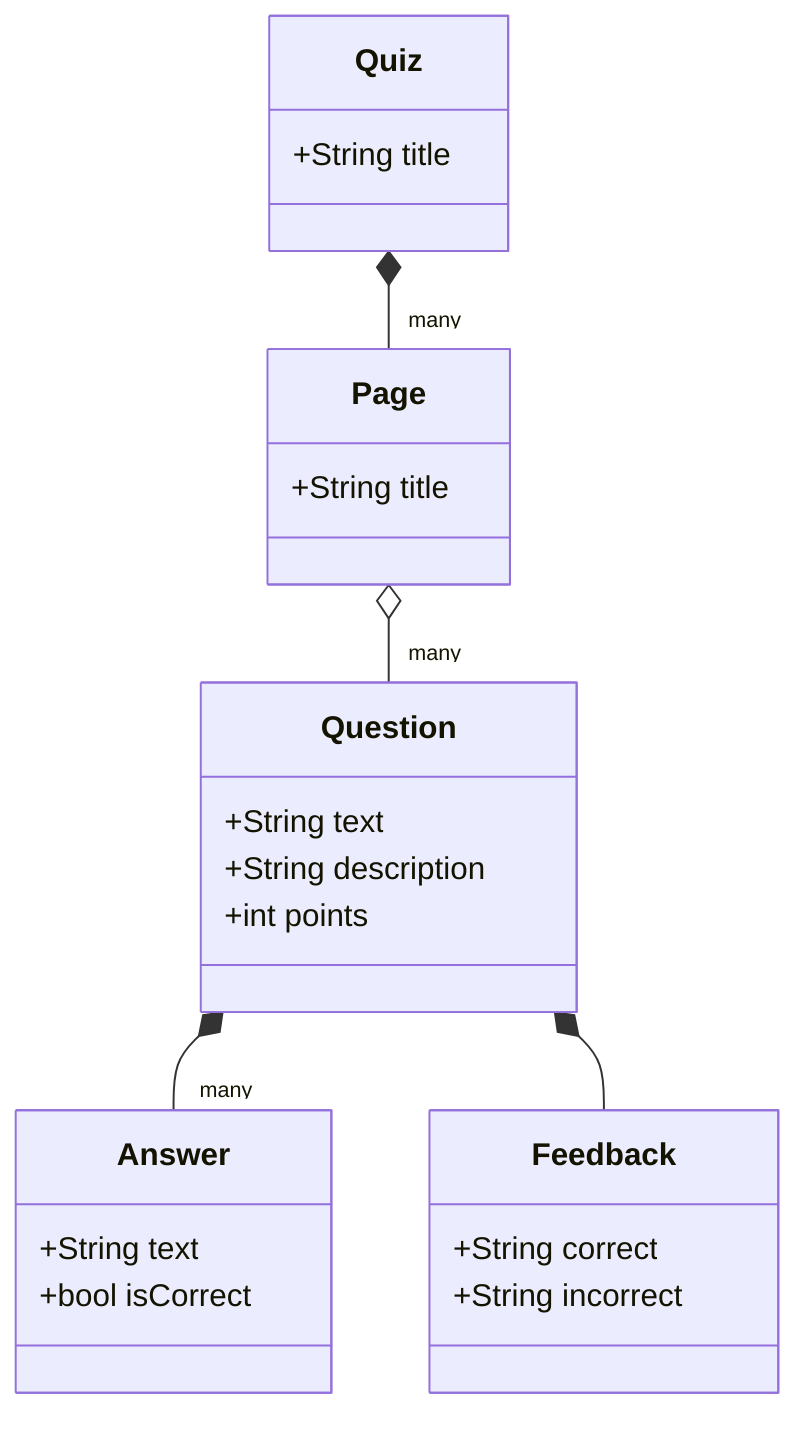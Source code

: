 classDiagram
  Quiz *-- "many" Page
  Page o-- "many" Question
  Question *-- "many" Answer
  Question *-- Feedback
  
  Quiz: +String title
  Page: +String title
  Question: +String text
  Question: +String description
  Question: +int points
  Answer: +String text
  Answer: +bool isCorrect
  Feedback: +String correct
  Feedback: +String incorrect